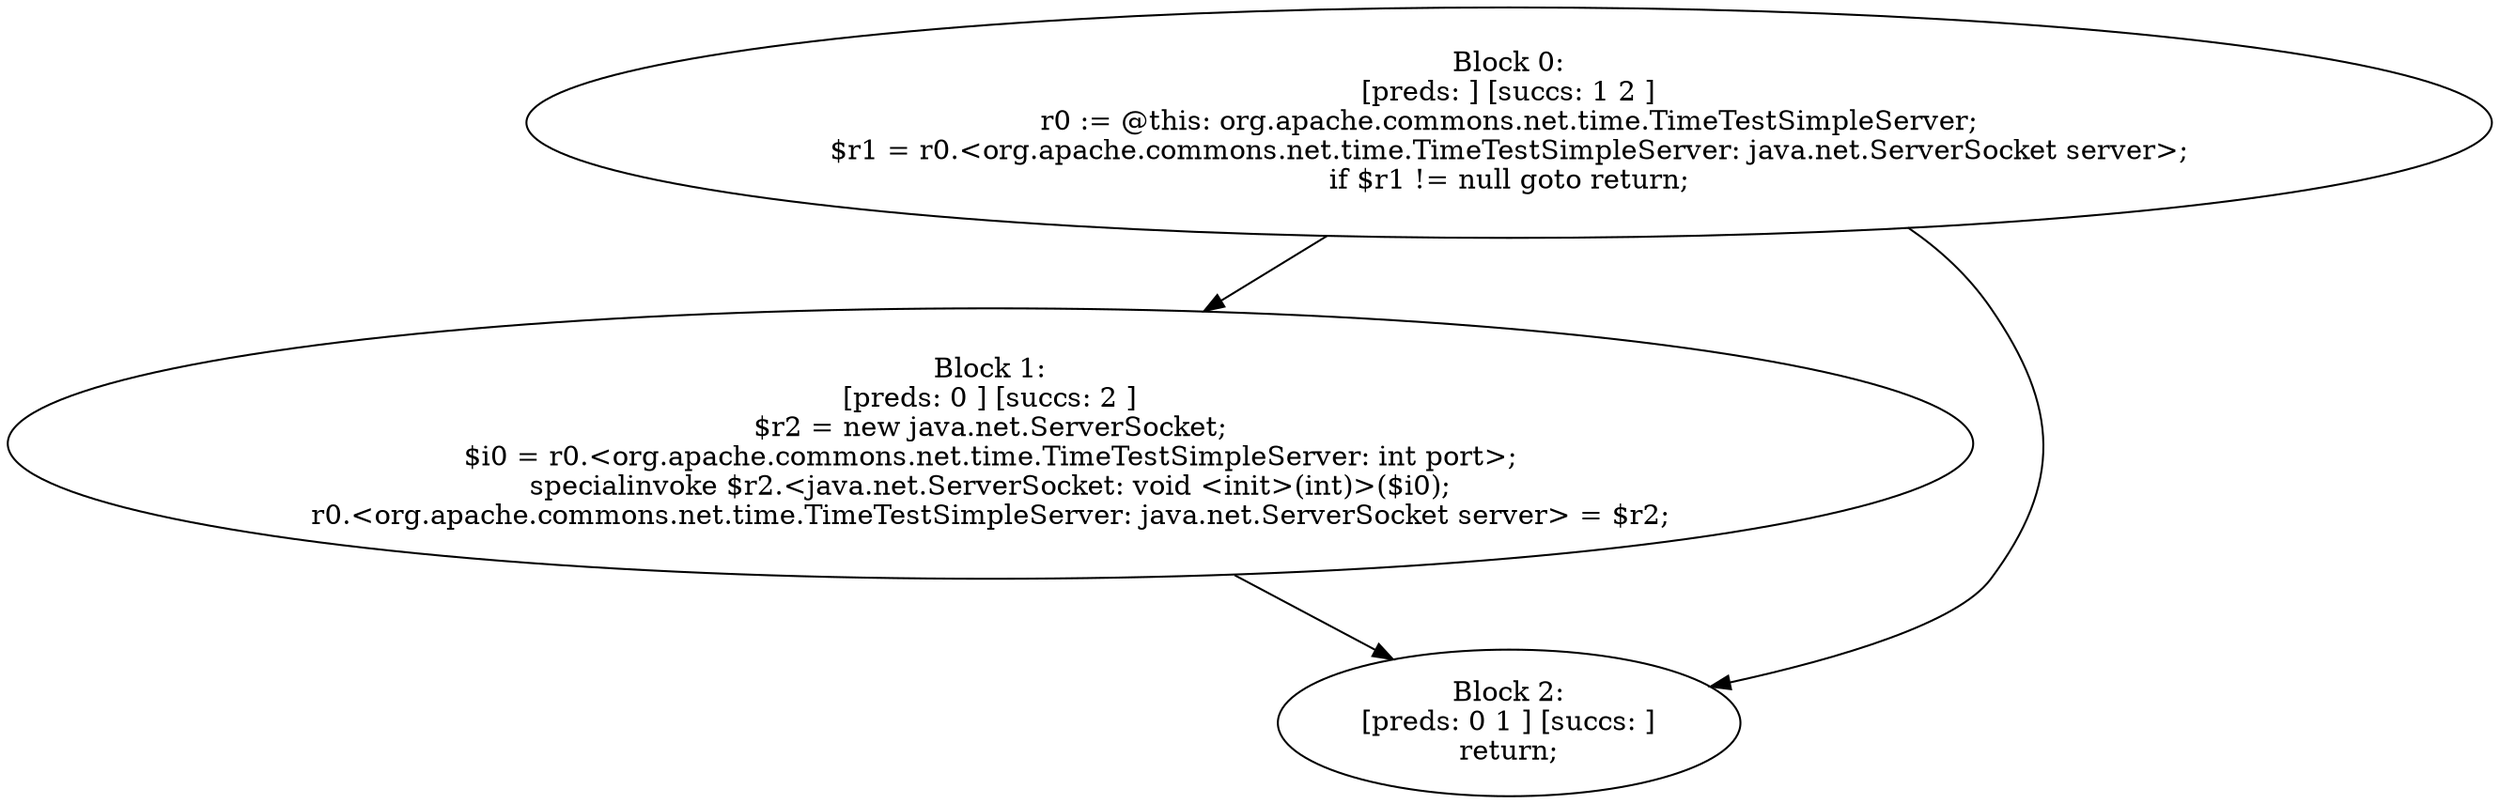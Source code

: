 digraph "unitGraph" {
    "Block 0:
[preds: ] [succs: 1 2 ]
r0 := @this: org.apache.commons.net.time.TimeTestSimpleServer;
$r1 = r0.<org.apache.commons.net.time.TimeTestSimpleServer: java.net.ServerSocket server>;
if $r1 != null goto return;
"
    "Block 1:
[preds: 0 ] [succs: 2 ]
$r2 = new java.net.ServerSocket;
$i0 = r0.<org.apache.commons.net.time.TimeTestSimpleServer: int port>;
specialinvoke $r2.<java.net.ServerSocket: void <init>(int)>($i0);
r0.<org.apache.commons.net.time.TimeTestSimpleServer: java.net.ServerSocket server> = $r2;
"
    "Block 2:
[preds: 0 1 ] [succs: ]
return;
"
    "Block 0:
[preds: ] [succs: 1 2 ]
r0 := @this: org.apache.commons.net.time.TimeTestSimpleServer;
$r1 = r0.<org.apache.commons.net.time.TimeTestSimpleServer: java.net.ServerSocket server>;
if $r1 != null goto return;
"->"Block 1:
[preds: 0 ] [succs: 2 ]
$r2 = new java.net.ServerSocket;
$i0 = r0.<org.apache.commons.net.time.TimeTestSimpleServer: int port>;
specialinvoke $r2.<java.net.ServerSocket: void <init>(int)>($i0);
r0.<org.apache.commons.net.time.TimeTestSimpleServer: java.net.ServerSocket server> = $r2;
";
    "Block 0:
[preds: ] [succs: 1 2 ]
r0 := @this: org.apache.commons.net.time.TimeTestSimpleServer;
$r1 = r0.<org.apache.commons.net.time.TimeTestSimpleServer: java.net.ServerSocket server>;
if $r1 != null goto return;
"->"Block 2:
[preds: 0 1 ] [succs: ]
return;
";
    "Block 1:
[preds: 0 ] [succs: 2 ]
$r2 = new java.net.ServerSocket;
$i0 = r0.<org.apache.commons.net.time.TimeTestSimpleServer: int port>;
specialinvoke $r2.<java.net.ServerSocket: void <init>(int)>($i0);
r0.<org.apache.commons.net.time.TimeTestSimpleServer: java.net.ServerSocket server> = $r2;
"->"Block 2:
[preds: 0 1 ] [succs: ]
return;
";
}
